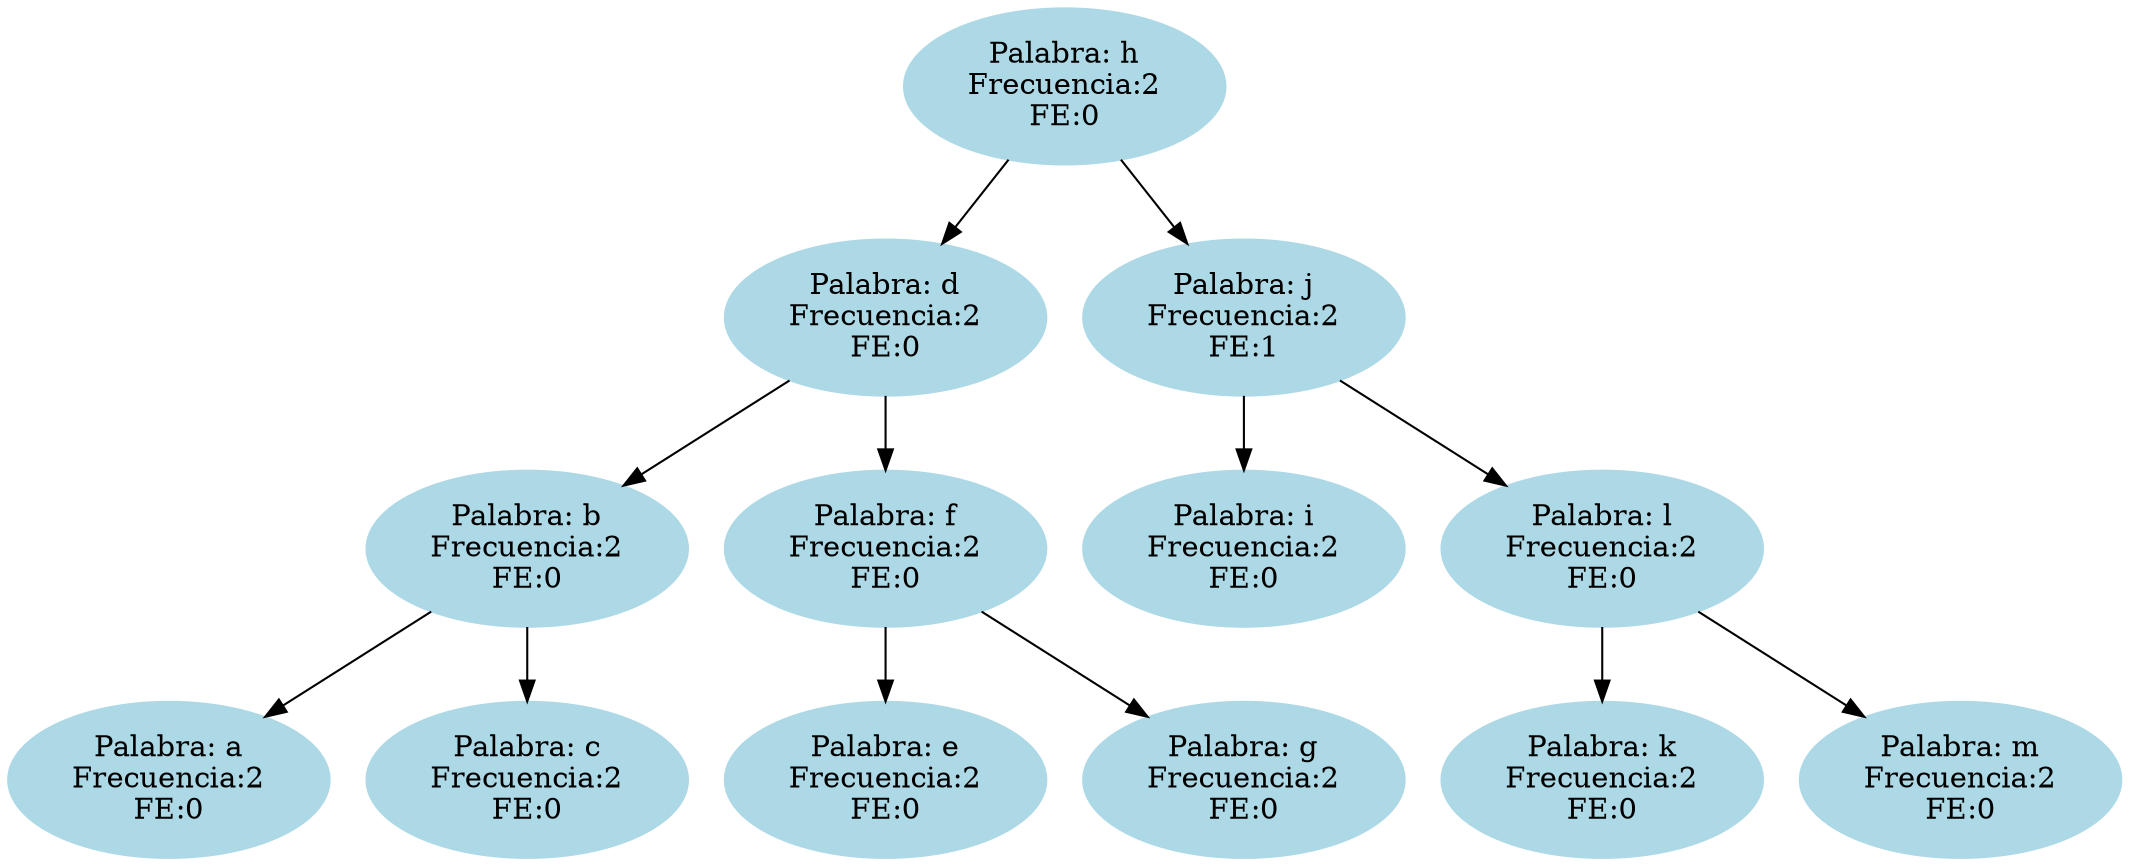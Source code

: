 digraph G {
node [fontcolor="black", height=0.5, color="black"] [shape=oval, style=filled, color=lightblue]	edge  [color="black", dir=fordware] "Palabra: h
Frecuencia:2
FE:0"->"Palabra: d
Frecuencia:2
FE:0"->"Palabra: b
Frecuencia:2
FE:0"->"Palabra: a
Frecuencia:2
FE:0" "Palabra: a
Frecuencia:2
FE:0" "Palabra: b
Frecuencia:2
FE:0"->"Palabra: c
Frecuencia:2
FE:0" "Palabra: c
Frecuencia:2
FE:0" "Palabra: d
Frecuencia:2
FE:0"->"Palabra: f
Frecuencia:2
FE:0"->"Palabra: e
Frecuencia:2
FE:0" "Palabra: e
Frecuencia:2
FE:0" "Palabra: f
Frecuencia:2
FE:0"->"Palabra: g
Frecuencia:2
FE:0" "Palabra: g
Frecuencia:2
FE:0" "Palabra: h
Frecuencia:2
FE:0"->"Palabra: j
Frecuencia:2
FE:1"->"Palabra: i
Frecuencia:2
FE:0" "Palabra: i
Frecuencia:2
FE:0" "Palabra: j
Frecuencia:2
FE:1"->"Palabra: l
Frecuencia:2
FE:0"->"Palabra: k
Frecuencia:2
FE:0" "Palabra: k
Frecuencia:2
FE:0" "Palabra: l
Frecuencia:2
FE:0"->"Palabra: m
Frecuencia:2
FE:0" "Palabra: m
Frecuencia:2
FE:0" }